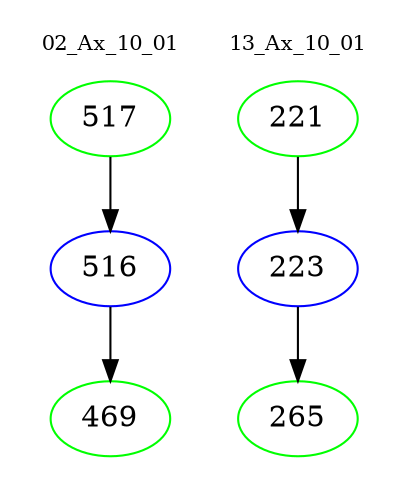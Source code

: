 digraph{
subgraph cluster_0 {
color = white
label = "02_Ax_10_01";
fontsize=10;
T0_517 [label="517", color="green"]
T0_517 -> T0_516 [color="black"]
T0_516 [label="516", color="blue"]
T0_516 -> T0_469 [color="black"]
T0_469 [label="469", color="green"]
}
subgraph cluster_1 {
color = white
label = "13_Ax_10_01";
fontsize=10;
T1_221 [label="221", color="green"]
T1_221 -> T1_223 [color="black"]
T1_223 [label="223", color="blue"]
T1_223 -> T1_265 [color="black"]
T1_265 [label="265", color="green"]
}
}
